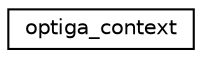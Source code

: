 digraph "Graphical Class Hierarchy"
{
 // LATEX_PDF_SIZE
  edge [fontname="Helvetica",fontsize="10",labelfontname="Helvetica",labelfontsize="10"];
  node [fontname="Helvetica",fontsize="10",shape=record];
  rankdir="LR";
  Node0 [label="optiga_context",height=0.2,width=0.4,color="black", fillcolor="white", style="filled",URL="$d8/df6/structoptiga__context.html",tooltip="OPTIGA Context which holds the communication buffer, comms instance and other required...."];
}
